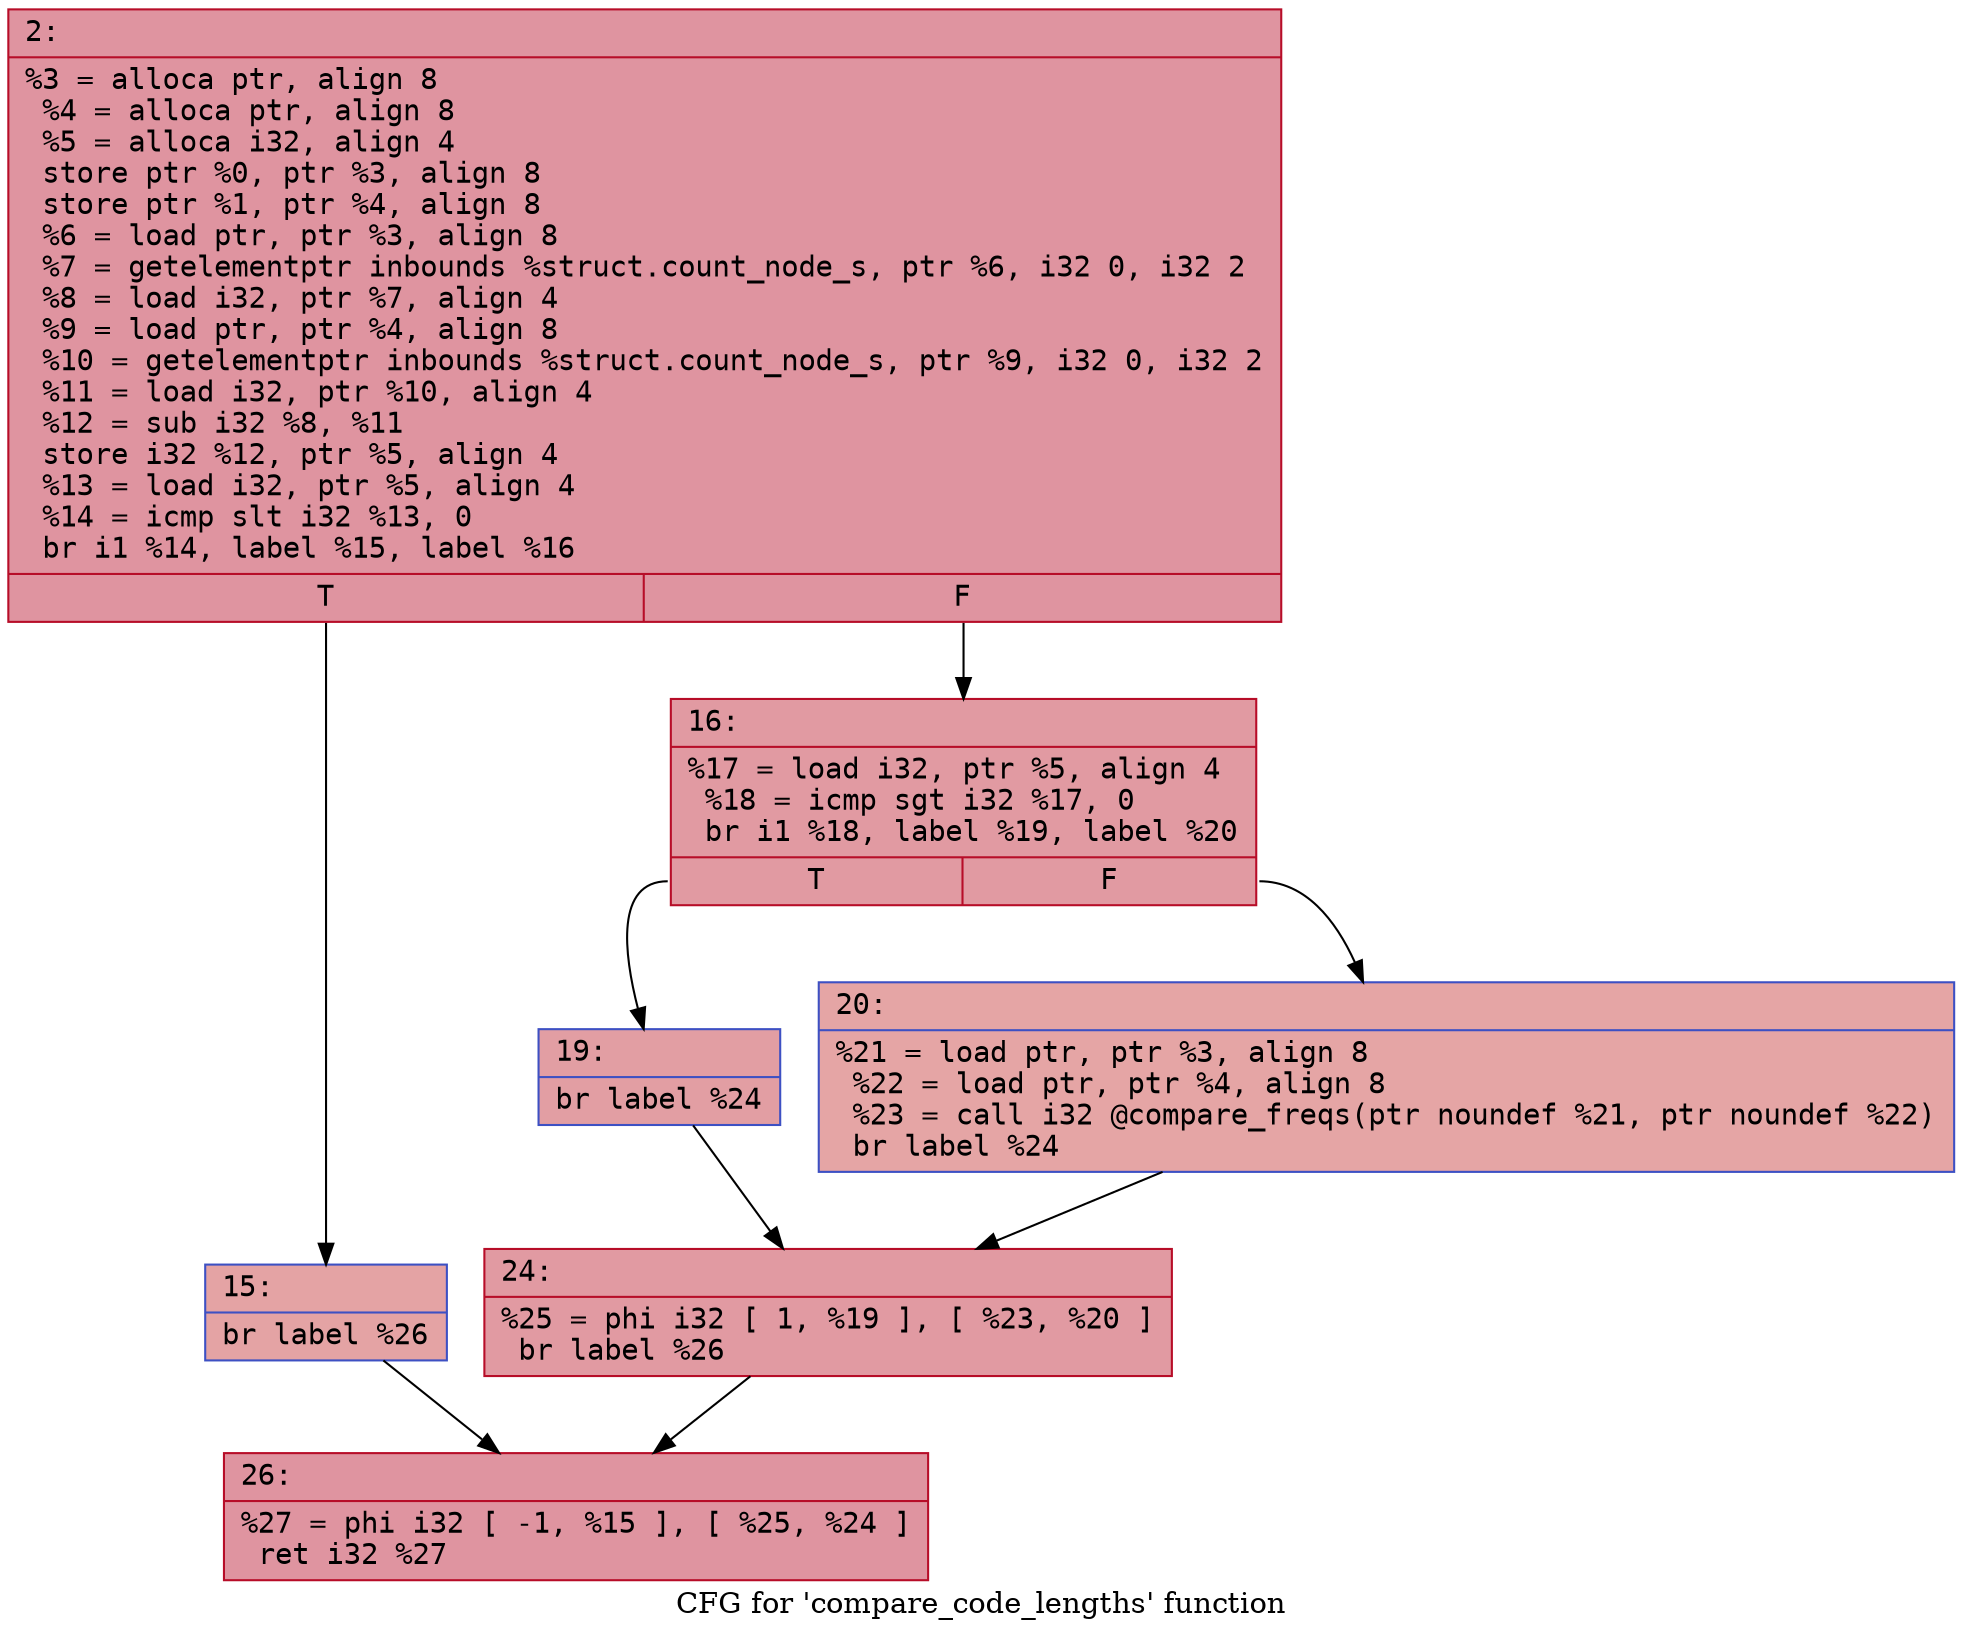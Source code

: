 digraph "CFG for 'compare_code_lengths' function" {
	label="CFG for 'compare_code_lengths' function";

	Node0x60000019f2f0 [shape=record,color="#b70d28ff", style=filled, fillcolor="#b70d2870" fontname="Courier",label="{2:\l|  %3 = alloca ptr, align 8\l  %4 = alloca ptr, align 8\l  %5 = alloca i32, align 4\l  store ptr %0, ptr %3, align 8\l  store ptr %1, ptr %4, align 8\l  %6 = load ptr, ptr %3, align 8\l  %7 = getelementptr inbounds %struct.count_node_s, ptr %6, i32 0, i32 2\l  %8 = load i32, ptr %7, align 4\l  %9 = load ptr, ptr %4, align 8\l  %10 = getelementptr inbounds %struct.count_node_s, ptr %9, i32 0, i32 2\l  %11 = load i32, ptr %10, align 4\l  %12 = sub i32 %8, %11\l  store i32 %12, ptr %5, align 4\l  %13 = load i32, ptr %5, align 4\l  %14 = icmp slt i32 %13, 0\l  br i1 %14, label %15, label %16\l|{<s0>T|<s1>F}}"];
	Node0x60000019f2f0:s0 -> Node0x60000019f340[tooltip="2 -> 15\nProbability 37.50%" ];
	Node0x60000019f2f0:s1 -> Node0x60000019f390[tooltip="2 -> 16\nProbability 62.50%" ];
	Node0x60000019f340 [shape=record,color="#3d50c3ff", style=filled, fillcolor="#c32e3170" fontname="Courier",label="{15:\l|  br label %26\l}"];
	Node0x60000019f340 -> Node0x60000019f4d0[tooltip="15 -> 26\nProbability 100.00%" ];
	Node0x60000019f390 [shape=record,color="#b70d28ff", style=filled, fillcolor="#bb1b2c70" fontname="Courier",label="{16:\l|  %17 = load i32, ptr %5, align 4\l  %18 = icmp sgt i32 %17, 0\l  br i1 %18, label %19, label %20\l|{<s0>T|<s1>F}}"];
	Node0x60000019f390:s0 -> Node0x60000019f3e0[tooltip="16 -> 19\nProbability 62.50%" ];
	Node0x60000019f390:s1 -> Node0x60000019f430[tooltip="16 -> 20\nProbability 37.50%" ];
	Node0x60000019f3e0 [shape=record,color="#3d50c3ff", style=filled, fillcolor="#be242e70" fontname="Courier",label="{19:\l|  br label %24\l}"];
	Node0x60000019f3e0 -> Node0x60000019f480[tooltip="19 -> 24\nProbability 100.00%" ];
	Node0x60000019f430 [shape=record,color="#3d50c3ff", style=filled, fillcolor="#c5333470" fontname="Courier",label="{20:\l|  %21 = load ptr, ptr %3, align 8\l  %22 = load ptr, ptr %4, align 8\l  %23 = call i32 @compare_freqs(ptr noundef %21, ptr noundef %22)\l  br label %24\l}"];
	Node0x60000019f430 -> Node0x60000019f480[tooltip="20 -> 24\nProbability 100.00%" ];
	Node0x60000019f480 [shape=record,color="#b70d28ff", style=filled, fillcolor="#bb1b2c70" fontname="Courier",label="{24:\l|  %25 = phi i32 [ 1, %19 ], [ %23, %20 ]\l  br label %26\l}"];
	Node0x60000019f480 -> Node0x60000019f4d0[tooltip="24 -> 26\nProbability 100.00%" ];
	Node0x60000019f4d0 [shape=record,color="#b70d28ff", style=filled, fillcolor="#b70d2870" fontname="Courier",label="{26:\l|  %27 = phi i32 [ -1, %15 ], [ %25, %24 ]\l  ret i32 %27\l}"];
}
